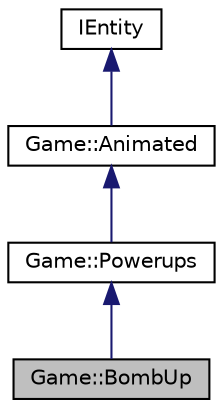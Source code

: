 digraph "Game::BombUp"
{
 // LATEX_PDF_SIZE
  edge [fontname="Helvetica",fontsize="10",labelfontname="Helvetica",labelfontsize="10"];
  node [fontname="Helvetica",fontsize="10",shape=record];
  Node1 [label="Game::BombUp",height=0.2,width=0.4,color="black", fillcolor="grey75", style="filled", fontcolor="black",tooltip=" "];
  Node2 -> Node1 [dir="back",color="midnightblue",fontsize="10",style="solid",fontname="Helvetica"];
  Node2 [label="Game::Powerups",height=0.2,width=0.4,color="black", fillcolor="white", style="filled",URL="$class_game_1_1_powerups.html",tooltip=" "];
  Node3 -> Node2 [dir="back",color="midnightblue",fontsize="10",style="solid",fontname="Helvetica"];
  Node3 [label="Game::Animated",height=0.2,width=0.4,color="black", fillcolor="white", style="filled",URL="$class_game_1_1_animated.html",tooltip=" "];
  Node4 -> Node3 [dir="back",color="midnightblue",fontsize="10",style="solid",fontname="Helvetica"];
  Node4 [label="IEntity",height=0.2,width=0.4,color="black", fillcolor="white", style="filled",URL="$class_i_entity.html",tooltip=" "];
}
